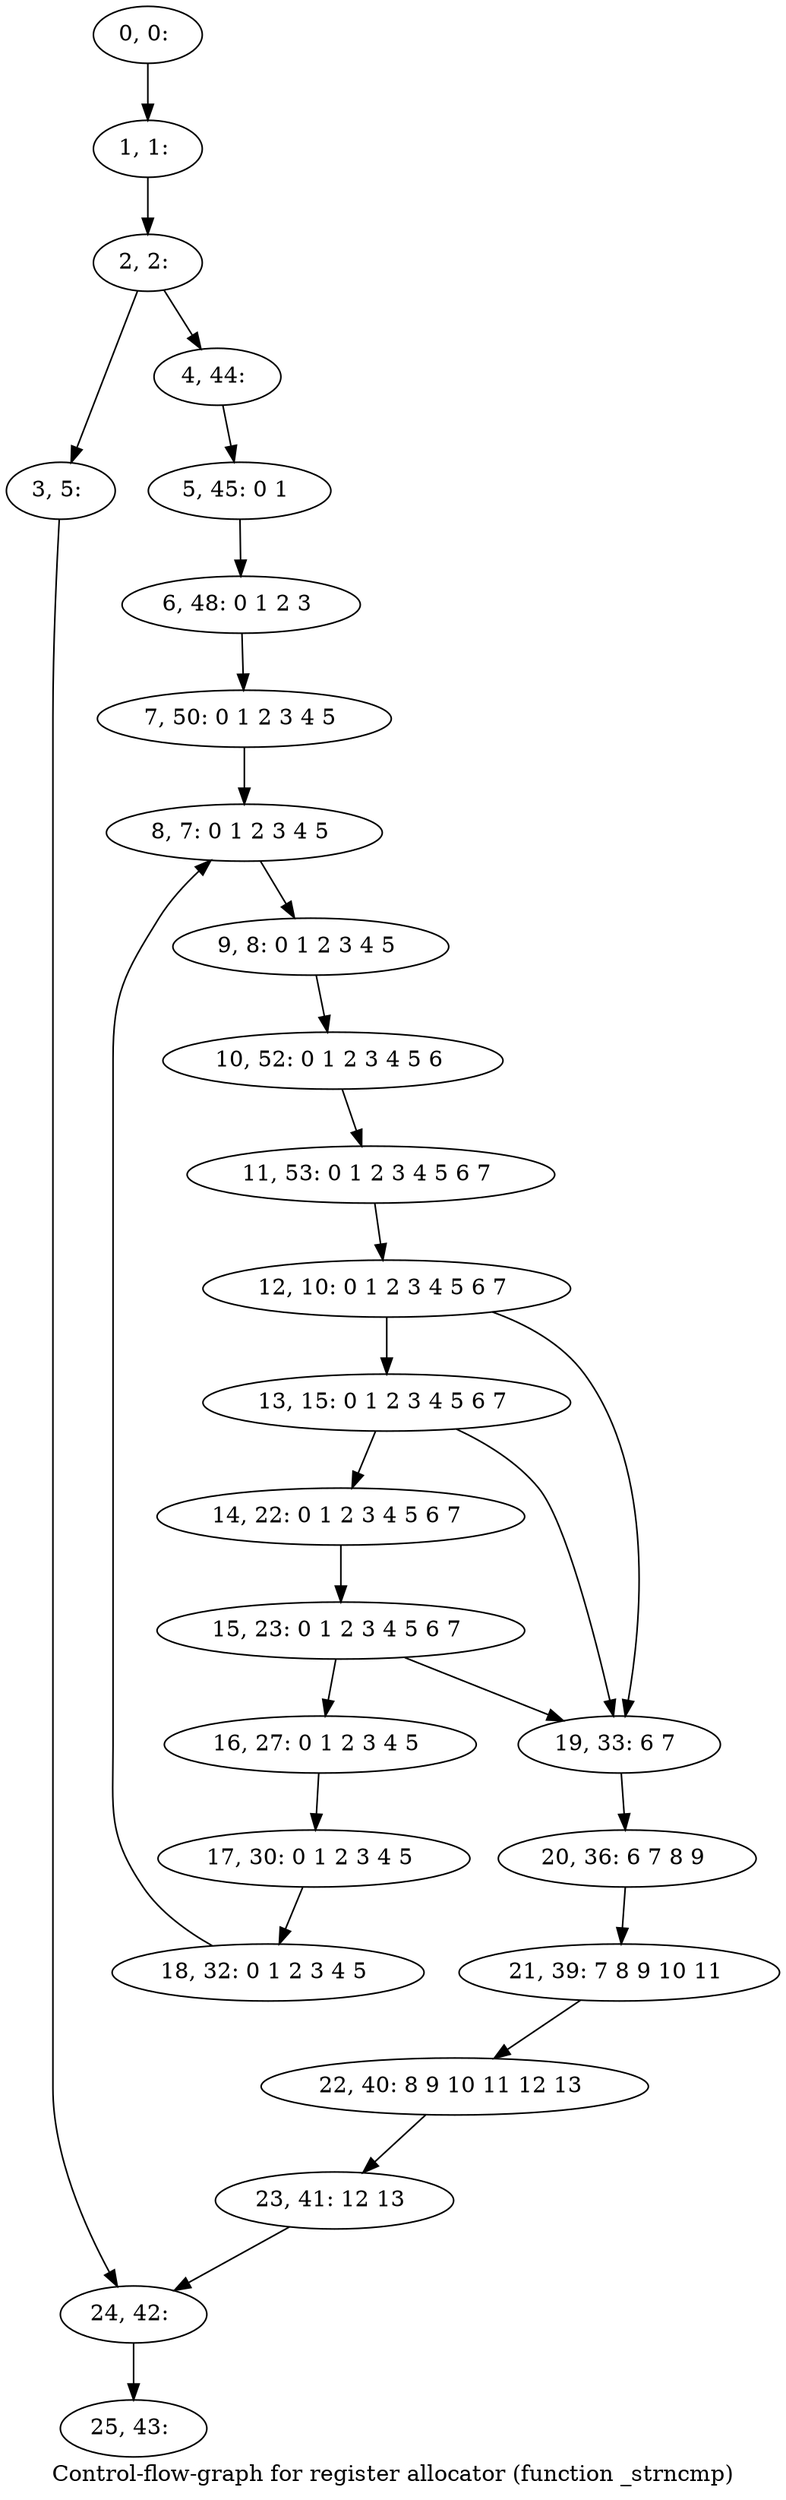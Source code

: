 digraph G {
graph [label="Control-flow-graph for register allocator (function _strncmp)"]
0[label="0, 0: "];
1[label="1, 1: "];
2[label="2, 2: "];
3[label="3, 5: "];
4[label="4, 44: "];
5[label="5, 45: 0 1 "];
6[label="6, 48: 0 1 2 3 "];
7[label="7, 50: 0 1 2 3 4 5 "];
8[label="8, 7: 0 1 2 3 4 5 "];
9[label="9, 8: 0 1 2 3 4 5 "];
10[label="10, 52: 0 1 2 3 4 5 6 "];
11[label="11, 53: 0 1 2 3 4 5 6 7 "];
12[label="12, 10: 0 1 2 3 4 5 6 7 "];
13[label="13, 15: 0 1 2 3 4 5 6 7 "];
14[label="14, 22: 0 1 2 3 4 5 6 7 "];
15[label="15, 23: 0 1 2 3 4 5 6 7 "];
16[label="16, 27: 0 1 2 3 4 5 "];
17[label="17, 30: 0 1 2 3 4 5 "];
18[label="18, 32: 0 1 2 3 4 5 "];
19[label="19, 33: 6 7 "];
20[label="20, 36: 6 7 8 9 "];
21[label="21, 39: 7 8 9 10 11 "];
22[label="22, 40: 8 9 10 11 12 13 "];
23[label="23, 41: 12 13 "];
24[label="24, 42: "];
25[label="25, 43: "];
0->1 ;
1->2 ;
2->3 ;
2->4 ;
3->24 ;
4->5 ;
5->6 ;
6->7 ;
7->8 ;
8->9 ;
9->10 ;
10->11 ;
11->12 ;
12->13 ;
12->19 ;
13->14 ;
13->19 ;
14->15 ;
15->16 ;
15->19 ;
16->17 ;
17->18 ;
18->8 ;
19->20 ;
20->21 ;
21->22 ;
22->23 ;
23->24 ;
24->25 ;
}
